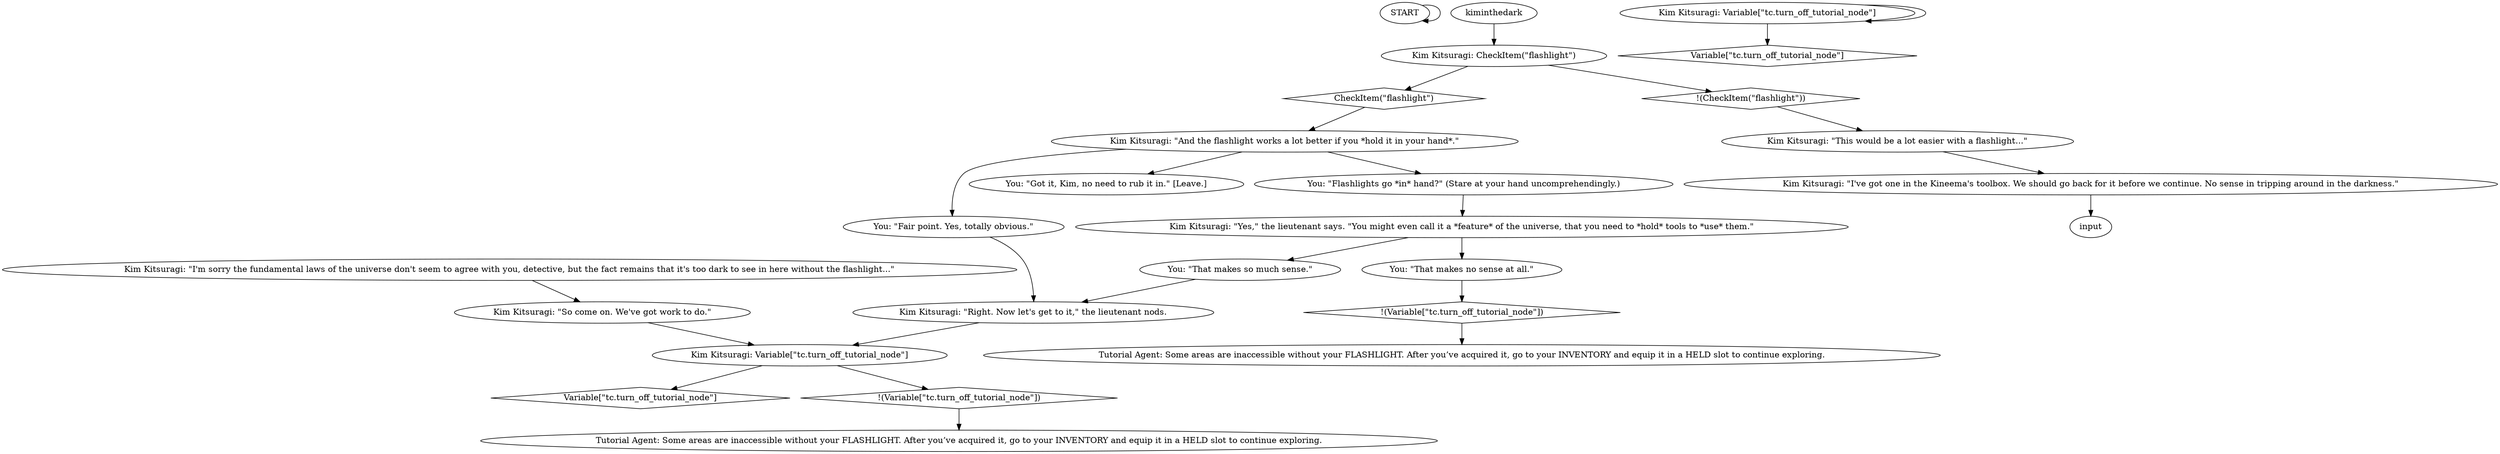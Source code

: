 # KIM SWITCH / flashlight
# Fires when you remain in the dark with Kim
# ==================================================
digraph G {
	  0 [label="START"];
	  1 [label="input"];
	  2 [label="Kim Kitsuragi: Variable[\"tc.turn_off_tutorial_node\"]"];
	  3 [label="Variable[\"tc.turn_off_tutorial_node\"]", shape=diamond];
	  4 [label="!(Variable[\"tc.turn_off_tutorial_node\"])", shape=diamond];
	  5 [label="Kim Kitsuragi: \"I'm sorry the fundamental laws of the universe don't seem to agree with you, detective, but the fact remains that it's too dark to see in here without the flashlight...\""];
	  6 [label="Kim Kitsuragi: CheckItem(\"flashlight\")"];
	  7 [label="CheckItem(\"flashlight\")", shape=diamond];
	  8 [label="!(CheckItem(\"flashlight\"))", shape=diamond];
	  9 [label="Kim Kitsuragi: \"Right. Now let's get to it,\" the lieutenant nods."];
	  10 [label="Kim Kitsuragi: \"I've got one in the Kineema's toolbox. We should go back for it before we continue. No sense in tripping around in the darkness.\""];
	  11 [label="Kim Kitsuragi: \"Yes,\" the lieutenant says. \"You might even call it a *feature* of the universe, that you need to *hold* tools to *use* them.\""];
	  12 [label="Kim Kitsuragi: \"So come on. We've got work to do.\""];
	  13 [label="Tutorial Agent: Some areas are inaccessible without your FLASHLIGHT. After you’ve acquired it, go to your INVENTORY and equip it in a HELD slot to continue exploring."];
	  14 [label="You: \"Fair point. Yes, totally obvious.\""];
	  15 [label="Kim Kitsuragi: \"And the flashlight works a lot better if you *hold it in your hand*.\""];
	  16 [label="You: \"That makes so much sense.\""];
	  17 [label="You: \"That makes no sense at all.\""];
	  18 [label="You: \"Got it, Kim, no need to rub it in.\" [Leave.]"];
	  19 [label="Tutorial Agent: Some areas are inaccessible without your FLASHLIGHT. After you’ve acquired it, go to your INVENTORY and equip it in a HELD slot to continue exploring."];
	  20 [label="Kim Kitsuragi: Variable[\"tc.turn_off_tutorial_node\"]"];
	  21 [label="Variable[\"tc.turn_off_tutorial_node\"]", shape=diamond];
	  22 [label="!(Variable[\"tc.turn_off_tutorial_node\"])", shape=diamond];
	  23 [label="You: \"Flashlights go *in* hand?\" (Stare at your hand uncomprehendingly.)"];
	  24 [label="kiminthedark"];
	  25 [label="Kim Kitsuragi: \"This would be a lot easier with a flashlight...\""];
	  0 -> 0
	  2 -> 2
	  2 -> 3
	  4 -> 13
	  5 -> 12
	  6 -> 8
	  6 -> 7
	  7 -> 15
	  8 -> 25
	  9 -> 20
	  10 -> 1
	  11 -> 16
	  11 -> 17
	  12 -> 20
	  14 -> 9
	  15 -> 18
	  15 -> 14
	  15 -> 23
	  16 -> 9
	  17 -> 4
	  20 -> 21
	  20 -> 22
	  22 -> 19
	  23 -> 11
	  24 -> 6
	  25 -> 10
}

